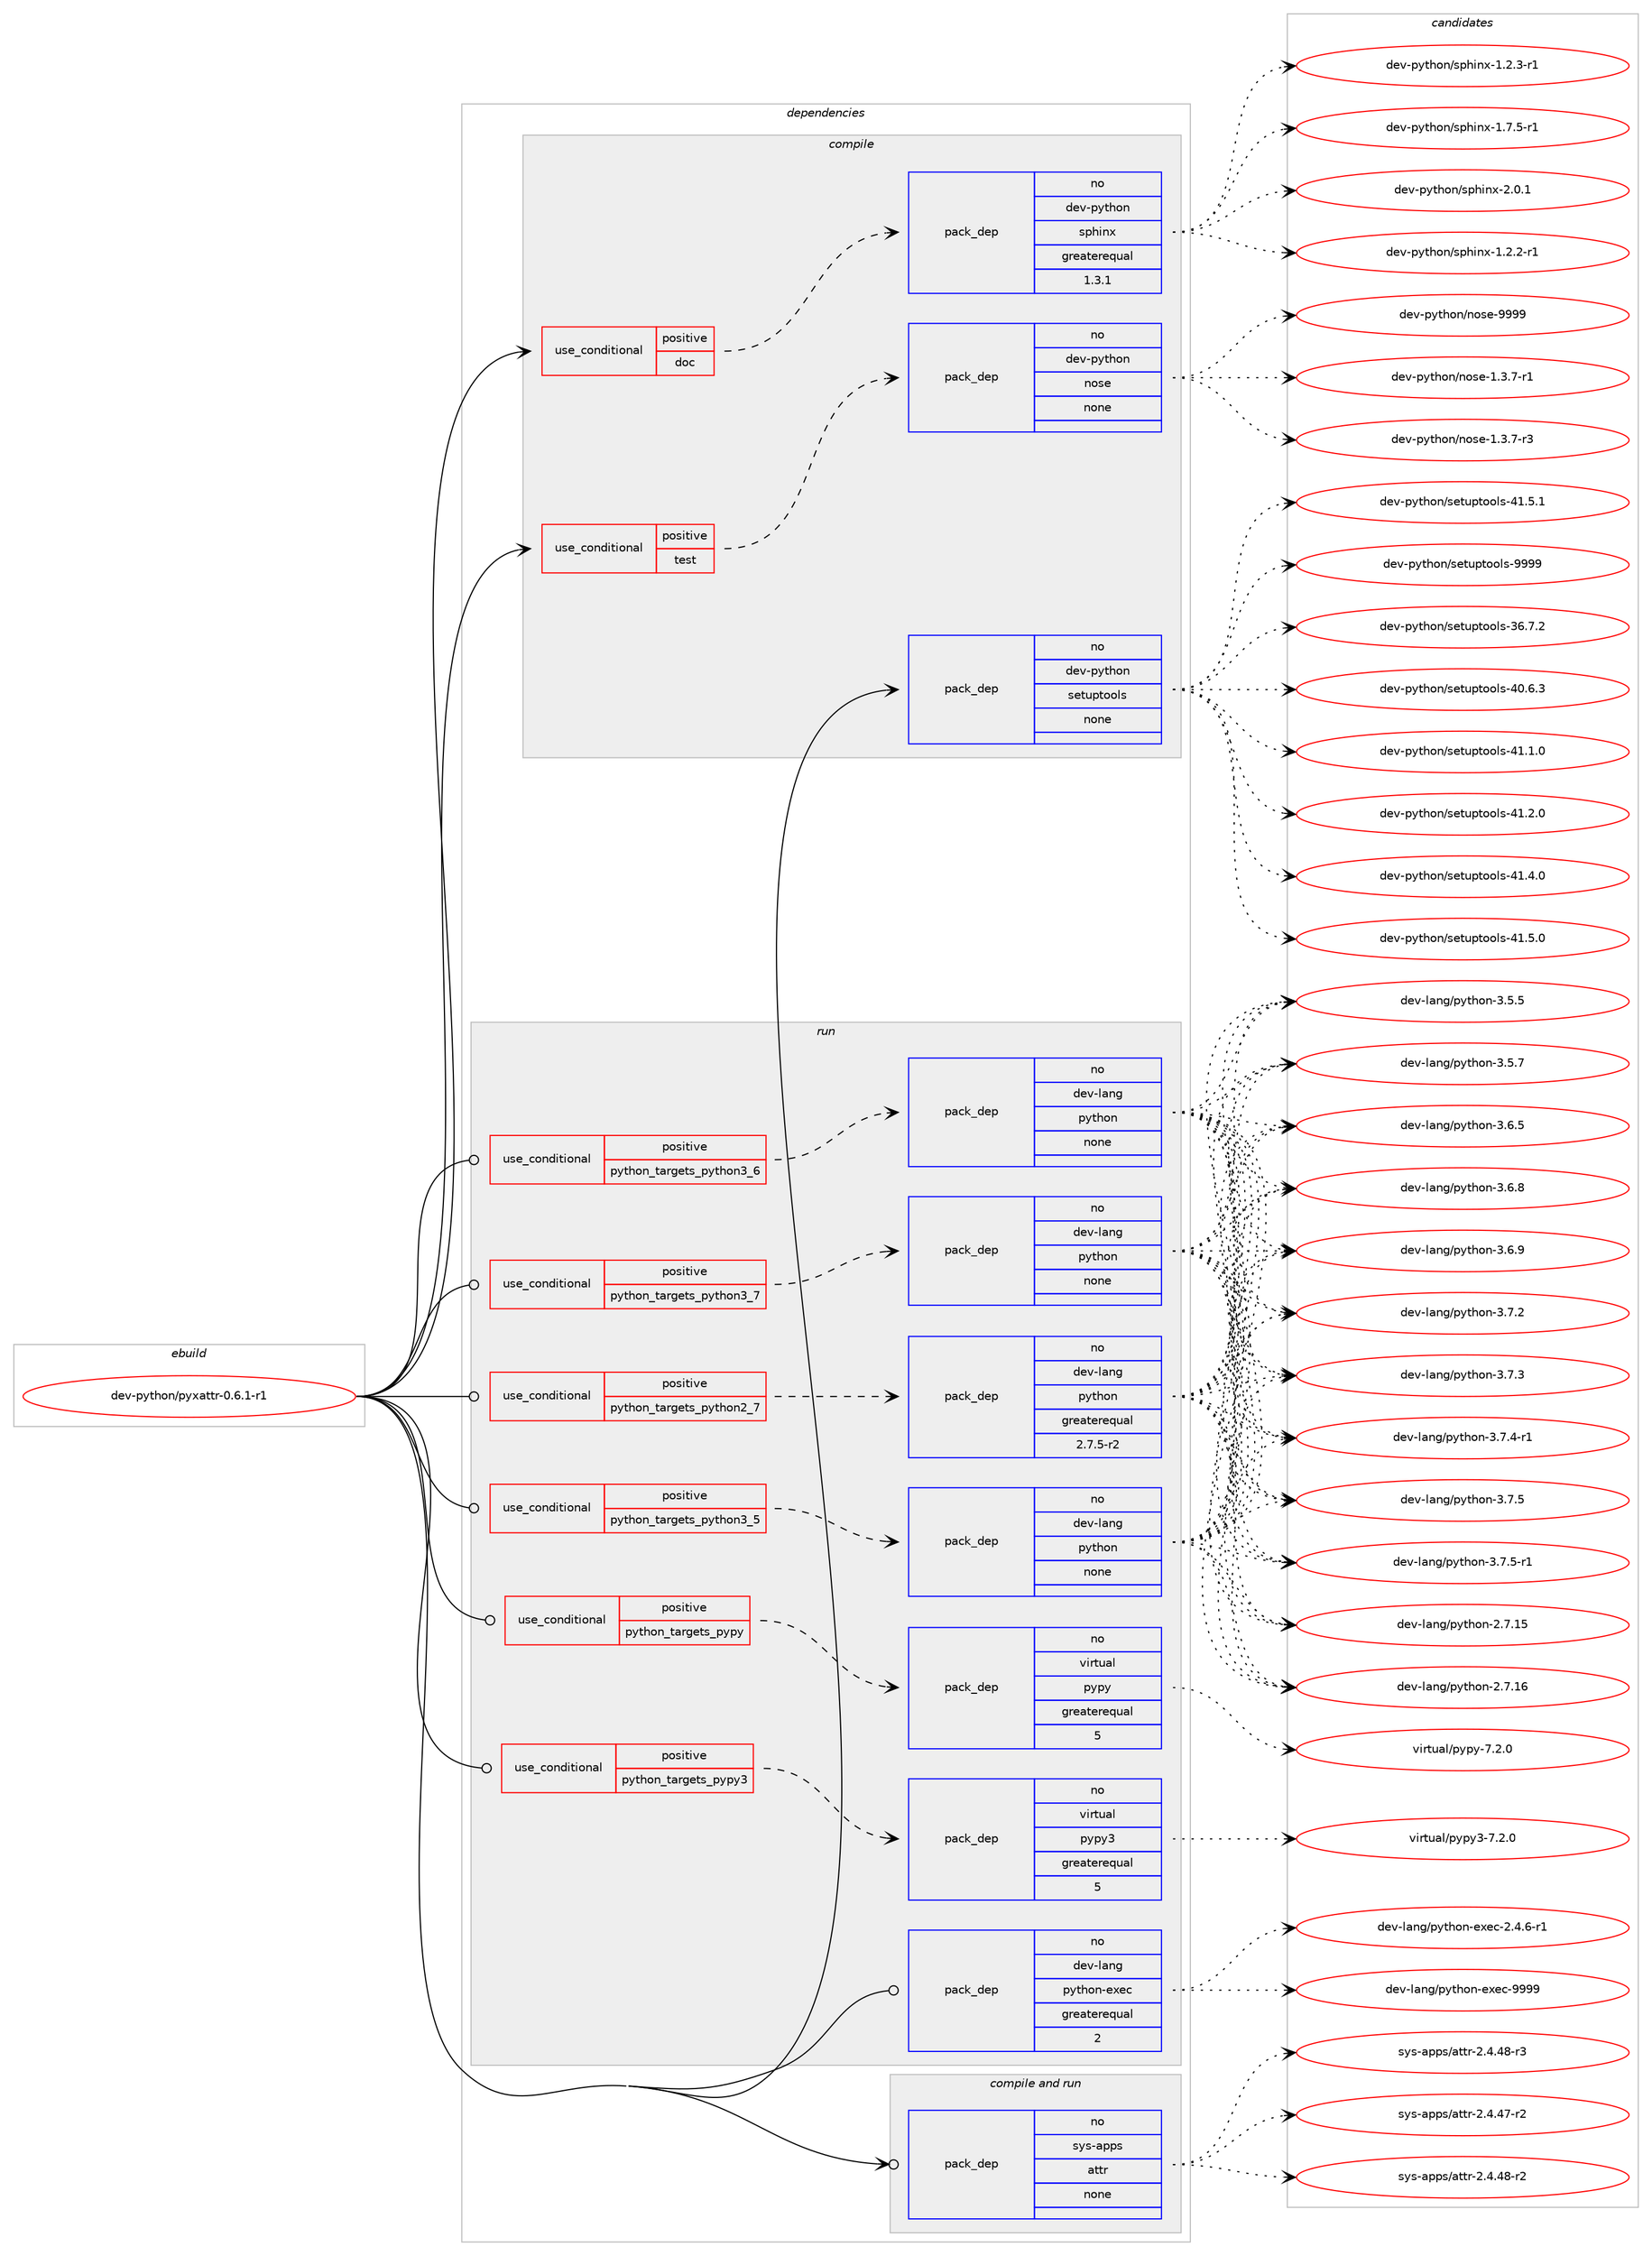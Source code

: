 digraph prolog {

# *************
# Graph options
# *************

newrank=true;
concentrate=true;
compound=true;
graph [rankdir=LR,fontname=Helvetica,fontsize=10,ranksep=1.5];#, ranksep=2.5, nodesep=0.2];
edge  [arrowhead=vee];
node  [fontname=Helvetica,fontsize=10];

# **********
# The ebuild
# **********

subgraph cluster_leftcol {
color=gray;
rank=same;
label=<<i>ebuild</i>>;
id [label="dev-python/pyxattr-0.6.1-r1", color=red, width=4, href="../dev-python/pyxattr-0.6.1-r1.svg"];
}

# ****************
# The dependencies
# ****************

subgraph cluster_midcol {
color=gray;
label=<<i>dependencies</i>>;
subgraph cluster_compile {
fillcolor="#eeeeee";
style=filled;
label=<<i>compile</i>>;
subgraph cond148184 {
dependency633863 [label=<<TABLE BORDER="0" CELLBORDER="1" CELLSPACING="0" CELLPADDING="4"><TR><TD ROWSPAN="3" CELLPADDING="10">use_conditional</TD></TR><TR><TD>positive</TD></TR><TR><TD>doc</TD></TR></TABLE>>, shape=none, color=red];
subgraph pack473801 {
dependency633864 [label=<<TABLE BORDER="0" CELLBORDER="1" CELLSPACING="0" CELLPADDING="4" WIDTH="220"><TR><TD ROWSPAN="6" CELLPADDING="30">pack_dep</TD></TR><TR><TD WIDTH="110">no</TD></TR><TR><TD>dev-python</TD></TR><TR><TD>sphinx</TD></TR><TR><TD>greaterequal</TD></TR><TR><TD>1.3.1</TD></TR></TABLE>>, shape=none, color=blue];
}
dependency633863:e -> dependency633864:w [weight=20,style="dashed",arrowhead="vee"];
}
id:e -> dependency633863:w [weight=20,style="solid",arrowhead="vee"];
subgraph cond148185 {
dependency633865 [label=<<TABLE BORDER="0" CELLBORDER="1" CELLSPACING="0" CELLPADDING="4"><TR><TD ROWSPAN="3" CELLPADDING="10">use_conditional</TD></TR><TR><TD>positive</TD></TR><TR><TD>test</TD></TR></TABLE>>, shape=none, color=red];
subgraph pack473802 {
dependency633866 [label=<<TABLE BORDER="0" CELLBORDER="1" CELLSPACING="0" CELLPADDING="4" WIDTH="220"><TR><TD ROWSPAN="6" CELLPADDING="30">pack_dep</TD></TR><TR><TD WIDTH="110">no</TD></TR><TR><TD>dev-python</TD></TR><TR><TD>nose</TD></TR><TR><TD>none</TD></TR><TR><TD></TD></TR></TABLE>>, shape=none, color=blue];
}
dependency633865:e -> dependency633866:w [weight=20,style="dashed",arrowhead="vee"];
}
id:e -> dependency633865:w [weight=20,style="solid",arrowhead="vee"];
subgraph pack473803 {
dependency633867 [label=<<TABLE BORDER="0" CELLBORDER="1" CELLSPACING="0" CELLPADDING="4" WIDTH="220"><TR><TD ROWSPAN="6" CELLPADDING="30">pack_dep</TD></TR><TR><TD WIDTH="110">no</TD></TR><TR><TD>dev-python</TD></TR><TR><TD>setuptools</TD></TR><TR><TD>none</TD></TR><TR><TD></TD></TR></TABLE>>, shape=none, color=blue];
}
id:e -> dependency633867:w [weight=20,style="solid",arrowhead="vee"];
}
subgraph cluster_compileandrun {
fillcolor="#eeeeee";
style=filled;
label=<<i>compile and run</i>>;
subgraph pack473804 {
dependency633868 [label=<<TABLE BORDER="0" CELLBORDER="1" CELLSPACING="0" CELLPADDING="4" WIDTH="220"><TR><TD ROWSPAN="6" CELLPADDING="30">pack_dep</TD></TR><TR><TD WIDTH="110">no</TD></TR><TR><TD>sys-apps</TD></TR><TR><TD>attr</TD></TR><TR><TD>none</TD></TR><TR><TD></TD></TR></TABLE>>, shape=none, color=blue];
}
id:e -> dependency633868:w [weight=20,style="solid",arrowhead="odotvee"];
}
subgraph cluster_run {
fillcolor="#eeeeee";
style=filled;
label=<<i>run</i>>;
subgraph cond148186 {
dependency633869 [label=<<TABLE BORDER="0" CELLBORDER="1" CELLSPACING="0" CELLPADDING="4"><TR><TD ROWSPAN="3" CELLPADDING="10">use_conditional</TD></TR><TR><TD>positive</TD></TR><TR><TD>python_targets_pypy</TD></TR></TABLE>>, shape=none, color=red];
subgraph pack473805 {
dependency633870 [label=<<TABLE BORDER="0" CELLBORDER="1" CELLSPACING="0" CELLPADDING="4" WIDTH="220"><TR><TD ROWSPAN="6" CELLPADDING="30">pack_dep</TD></TR><TR><TD WIDTH="110">no</TD></TR><TR><TD>virtual</TD></TR><TR><TD>pypy</TD></TR><TR><TD>greaterequal</TD></TR><TR><TD>5</TD></TR></TABLE>>, shape=none, color=blue];
}
dependency633869:e -> dependency633870:w [weight=20,style="dashed",arrowhead="vee"];
}
id:e -> dependency633869:w [weight=20,style="solid",arrowhead="odot"];
subgraph cond148187 {
dependency633871 [label=<<TABLE BORDER="0" CELLBORDER="1" CELLSPACING="0" CELLPADDING="4"><TR><TD ROWSPAN="3" CELLPADDING="10">use_conditional</TD></TR><TR><TD>positive</TD></TR><TR><TD>python_targets_pypy3</TD></TR></TABLE>>, shape=none, color=red];
subgraph pack473806 {
dependency633872 [label=<<TABLE BORDER="0" CELLBORDER="1" CELLSPACING="0" CELLPADDING="4" WIDTH="220"><TR><TD ROWSPAN="6" CELLPADDING="30">pack_dep</TD></TR><TR><TD WIDTH="110">no</TD></TR><TR><TD>virtual</TD></TR><TR><TD>pypy3</TD></TR><TR><TD>greaterequal</TD></TR><TR><TD>5</TD></TR></TABLE>>, shape=none, color=blue];
}
dependency633871:e -> dependency633872:w [weight=20,style="dashed",arrowhead="vee"];
}
id:e -> dependency633871:w [weight=20,style="solid",arrowhead="odot"];
subgraph cond148188 {
dependency633873 [label=<<TABLE BORDER="0" CELLBORDER="1" CELLSPACING="0" CELLPADDING="4"><TR><TD ROWSPAN="3" CELLPADDING="10">use_conditional</TD></TR><TR><TD>positive</TD></TR><TR><TD>python_targets_python2_7</TD></TR></TABLE>>, shape=none, color=red];
subgraph pack473807 {
dependency633874 [label=<<TABLE BORDER="0" CELLBORDER="1" CELLSPACING="0" CELLPADDING="4" WIDTH="220"><TR><TD ROWSPAN="6" CELLPADDING="30">pack_dep</TD></TR><TR><TD WIDTH="110">no</TD></TR><TR><TD>dev-lang</TD></TR><TR><TD>python</TD></TR><TR><TD>greaterequal</TD></TR><TR><TD>2.7.5-r2</TD></TR></TABLE>>, shape=none, color=blue];
}
dependency633873:e -> dependency633874:w [weight=20,style="dashed",arrowhead="vee"];
}
id:e -> dependency633873:w [weight=20,style="solid",arrowhead="odot"];
subgraph cond148189 {
dependency633875 [label=<<TABLE BORDER="0" CELLBORDER="1" CELLSPACING="0" CELLPADDING="4"><TR><TD ROWSPAN="3" CELLPADDING="10">use_conditional</TD></TR><TR><TD>positive</TD></TR><TR><TD>python_targets_python3_5</TD></TR></TABLE>>, shape=none, color=red];
subgraph pack473808 {
dependency633876 [label=<<TABLE BORDER="0" CELLBORDER="1" CELLSPACING="0" CELLPADDING="4" WIDTH="220"><TR><TD ROWSPAN="6" CELLPADDING="30">pack_dep</TD></TR><TR><TD WIDTH="110">no</TD></TR><TR><TD>dev-lang</TD></TR><TR><TD>python</TD></TR><TR><TD>none</TD></TR><TR><TD></TD></TR></TABLE>>, shape=none, color=blue];
}
dependency633875:e -> dependency633876:w [weight=20,style="dashed",arrowhead="vee"];
}
id:e -> dependency633875:w [weight=20,style="solid",arrowhead="odot"];
subgraph cond148190 {
dependency633877 [label=<<TABLE BORDER="0" CELLBORDER="1" CELLSPACING="0" CELLPADDING="4"><TR><TD ROWSPAN="3" CELLPADDING="10">use_conditional</TD></TR><TR><TD>positive</TD></TR><TR><TD>python_targets_python3_6</TD></TR></TABLE>>, shape=none, color=red];
subgraph pack473809 {
dependency633878 [label=<<TABLE BORDER="0" CELLBORDER="1" CELLSPACING="0" CELLPADDING="4" WIDTH="220"><TR><TD ROWSPAN="6" CELLPADDING="30">pack_dep</TD></TR><TR><TD WIDTH="110">no</TD></TR><TR><TD>dev-lang</TD></TR><TR><TD>python</TD></TR><TR><TD>none</TD></TR><TR><TD></TD></TR></TABLE>>, shape=none, color=blue];
}
dependency633877:e -> dependency633878:w [weight=20,style="dashed",arrowhead="vee"];
}
id:e -> dependency633877:w [weight=20,style="solid",arrowhead="odot"];
subgraph cond148191 {
dependency633879 [label=<<TABLE BORDER="0" CELLBORDER="1" CELLSPACING="0" CELLPADDING="4"><TR><TD ROWSPAN="3" CELLPADDING="10">use_conditional</TD></TR><TR><TD>positive</TD></TR><TR><TD>python_targets_python3_7</TD></TR></TABLE>>, shape=none, color=red];
subgraph pack473810 {
dependency633880 [label=<<TABLE BORDER="0" CELLBORDER="1" CELLSPACING="0" CELLPADDING="4" WIDTH="220"><TR><TD ROWSPAN="6" CELLPADDING="30">pack_dep</TD></TR><TR><TD WIDTH="110">no</TD></TR><TR><TD>dev-lang</TD></TR><TR><TD>python</TD></TR><TR><TD>none</TD></TR><TR><TD></TD></TR></TABLE>>, shape=none, color=blue];
}
dependency633879:e -> dependency633880:w [weight=20,style="dashed",arrowhead="vee"];
}
id:e -> dependency633879:w [weight=20,style="solid",arrowhead="odot"];
subgraph pack473811 {
dependency633881 [label=<<TABLE BORDER="0" CELLBORDER="1" CELLSPACING="0" CELLPADDING="4" WIDTH="220"><TR><TD ROWSPAN="6" CELLPADDING="30">pack_dep</TD></TR><TR><TD WIDTH="110">no</TD></TR><TR><TD>dev-lang</TD></TR><TR><TD>python-exec</TD></TR><TR><TD>greaterequal</TD></TR><TR><TD>2</TD></TR></TABLE>>, shape=none, color=blue];
}
id:e -> dependency633881:w [weight=20,style="solid",arrowhead="odot"];
}
}

# **************
# The candidates
# **************

subgraph cluster_choices {
rank=same;
color=gray;
label=<<i>candidates</i>>;

subgraph choice473801 {
color=black;
nodesep=1;
choice10010111845112121116104111110471151121041051101204549465046504511449 [label="dev-python/sphinx-1.2.2-r1", color=red, width=4,href="../dev-python/sphinx-1.2.2-r1.svg"];
choice10010111845112121116104111110471151121041051101204549465046514511449 [label="dev-python/sphinx-1.2.3-r1", color=red, width=4,href="../dev-python/sphinx-1.2.3-r1.svg"];
choice10010111845112121116104111110471151121041051101204549465546534511449 [label="dev-python/sphinx-1.7.5-r1", color=red, width=4,href="../dev-python/sphinx-1.7.5-r1.svg"];
choice1001011184511212111610411111047115112104105110120455046484649 [label="dev-python/sphinx-2.0.1", color=red, width=4,href="../dev-python/sphinx-2.0.1.svg"];
dependency633864:e -> choice10010111845112121116104111110471151121041051101204549465046504511449:w [style=dotted,weight="100"];
dependency633864:e -> choice10010111845112121116104111110471151121041051101204549465046514511449:w [style=dotted,weight="100"];
dependency633864:e -> choice10010111845112121116104111110471151121041051101204549465546534511449:w [style=dotted,weight="100"];
dependency633864:e -> choice1001011184511212111610411111047115112104105110120455046484649:w [style=dotted,weight="100"];
}
subgraph choice473802 {
color=black;
nodesep=1;
choice10010111845112121116104111110471101111151014549465146554511449 [label="dev-python/nose-1.3.7-r1", color=red, width=4,href="../dev-python/nose-1.3.7-r1.svg"];
choice10010111845112121116104111110471101111151014549465146554511451 [label="dev-python/nose-1.3.7-r3", color=red, width=4,href="../dev-python/nose-1.3.7-r3.svg"];
choice10010111845112121116104111110471101111151014557575757 [label="dev-python/nose-9999", color=red, width=4,href="../dev-python/nose-9999.svg"];
dependency633866:e -> choice10010111845112121116104111110471101111151014549465146554511449:w [style=dotted,weight="100"];
dependency633866:e -> choice10010111845112121116104111110471101111151014549465146554511451:w [style=dotted,weight="100"];
dependency633866:e -> choice10010111845112121116104111110471101111151014557575757:w [style=dotted,weight="100"];
}
subgraph choice473803 {
color=black;
nodesep=1;
choice100101118451121211161041111104711510111611711211611111110811545515446554650 [label="dev-python/setuptools-36.7.2", color=red, width=4,href="../dev-python/setuptools-36.7.2.svg"];
choice100101118451121211161041111104711510111611711211611111110811545524846544651 [label="dev-python/setuptools-40.6.3", color=red, width=4,href="../dev-python/setuptools-40.6.3.svg"];
choice100101118451121211161041111104711510111611711211611111110811545524946494648 [label="dev-python/setuptools-41.1.0", color=red, width=4,href="../dev-python/setuptools-41.1.0.svg"];
choice100101118451121211161041111104711510111611711211611111110811545524946504648 [label="dev-python/setuptools-41.2.0", color=red, width=4,href="../dev-python/setuptools-41.2.0.svg"];
choice100101118451121211161041111104711510111611711211611111110811545524946524648 [label="dev-python/setuptools-41.4.0", color=red, width=4,href="../dev-python/setuptools-41.4.0.svg"];
choice100101118451121211161041111104711510111611711211611111110811545524946534648 [label="dev-python/setuptools-41.5.0", color=red, width=4,href="../dev-python/setuptools-41.5.0.svg"];
choice100101118451121211161041111104711510111611711211611111110811545524946534649 [label="dev-python/setuptools-41.5.1", color=red, width=4,href="../dev-python/setuptools-41.5.1.svg"];
choice10010111845112121116104111110471151011161171121161111111081154557575757 [label="dev-python/setuptools-9999", color=red, width=4,href="../dev-python/setuptools-9999.svg"];
dependency633867:e -> choice100101118451121211161041111104711510111611711211611111110811545515446554650:w [style=dotted,weight="100"];
dependency633867:e -> choice100101118451121211161041111104711510111611711211611111110811545524846544651:w [style=dotted,weight="100"];
dependency633867:e -> choice100101118451121211161041111104711510111611711211611111110811545524946494648:w [style=dotted,weight="100"];
dependency633867:e -> choice100101118451121211161041111104711510111611711211611111110811545524946504648:w [style=dotted,weight="100"];
dependency633867:e -> choice100101118451121211161041111104711510111611711211611111110811545524946524648:w [style=dotted,weight="100"];
dependency633867:e -> choice100101118451121211161041111104711510111611711211611111110811545524946534648:w [style=dotted,weight="100"];
dependency633867:e -> choice100101118451121211161041111104711510111611711211611111110811545524946534649:w [style=dotted,weight="100"];
dependency633867:e -> choice10010111845112121116104111110471151011161171121161111111081154557575757:w [style=dotted,weight="100"];
}
subgraph choice473804 {
color=black;
nodesep=1;
choice11512111545971121121154797116116114455046524652554511450 [label="sys-apps/attr-2.4.47-r2", color=red, width=4,href="../sys-apps/attr-2.4.47-r2.svg"];
choice11512111545971121121154797116116114455046524652564511450 [label="sys-apps/attr-2.4.48-r2", color=red, width=4,href="../sys-apps/attr-2.4.48-r2.svg"];
choice11512111545971121121154797116116114455046524652564511451 [label="sys-apps/attr-2.4.48-r3", color=red, width=4,href="../sys-apps/attr-2.4.48-r3.svg"];
dependency633868:e -> choice11512111545971121121154797116116114455046524652554511450:w [style=dotted,weight="100"];
dependency633868:e -> choice11512111545971121121154797116116114455046524652564511450:w [style=dotted,weight="100"];
dependency633868:e -> choice11512111545971121121154797116116114455046524652564511451:w [style=dotted,weight="100"];
}
subgraph choice473805 {
color=black;
nodesep=1;
choice1181051141161179710847112121112121455546504648 [label="virtual/pypy-7.2.0", color=red, width=4,href="../virtual/pypy-7.2.0.svg"];
dependency633870:e -> choice1181051141161179710847112121112121455546504648:w [style=dotted,weight="100"];
}
subgraph choice473806 {
color=black;
nodesep=1;
choice118105114116117971084711212111212151455546504648 [label="virtual/pypy3-7.2.0", color=red, width=4,href="../virtual/pypy3-7.2.0.svg"];
dependency633872:e -> choice118105114116117971084711212111212151455546504648:w [style=dotted,weight="100"];
}
subgraph choice473807 {
color=black;
nodesep=1;
choice10010111845108971101034711212111610411111045504655464953 [label="dev-lang/python-2.7.15", color=red, width=4,href="../dev-lang/python-2.7.15.svg"];
choice10010111845108971101034711212111610411111045504655464954 [label="dev-lang/python-2.7.16", color=red, width=4,href="../dev-lang/python-2.7.16.svg"];
choice100101118451089711010347112121116104111110455146534653 [label="dev-lang/python-3.5.5", color=red, width=4,href="../dev-lang/python-3.5.5.svg"];
choice100101118451089711010347112121116104111110455146534655 [label="dev-lang/python-3.5.7", color=red, width=4,href="../dev-lang/python-3.5.7.svg"];
choice100101118451089711010347112121116104111110455146544653 [label="dev-lang/python-3.6.5", color=red, width=4,href="../dev-lang/python-3.6.5.svg"];
choice100101118451089711010347112121116104111110455146544656 [label="dev-lang/python-3.6.8", color=red, width=4,href="../dev-lang/python-3.6.8.svg"];
choice100101118451089711010347112121116104111110455146544657 [label="dev-lang/python-3.6.9", color=red, width=4,href="../dev-lang/python-3.6.9.svg"];
choice100101118451089711010347112121116104111110455146554650 [label="dev-lang/python-3.7.2", color=red, width=4,href="../dev-lang/python-3.7.2.svg"];
choice100101118451089711010347112121116104111110455146554651 [label="dev-lang/python-3.7.3", color=red, width=4,href="../dev-lang/python-3.7.3.svg"];
choice1001011184510897110103471121211161041111104551465546524511449 [label="dev-lang/python-3.7.4-r1", color=red, width=4,href="../dev-lang/python-3.7.4-r1.svg"];
choice100101118451089711010347112121116104111110455146554653 [label="dev-lang/python-3.7.5", color=red, width=4,href="../dev-lang/python-3.7.5.svg"];
choice1001011184510897110103471121211161041111104551465546534511449 [label="dev-lang/python-3.7.5-r1", color=red, width=4,href="../dev-lang/python-3.7.5-r1.svg"];
dependency633874:e -> choice10010111845108971101034711212111610411111045504655464953:w [style=dotted,weight="100"];
dependency633874:e -> choice10010111845108971101034711212111610411111045504655464954:w [style=dotted,weight="100"];
dependency633874:e -> choice100101118451089711010347112121116104111110455146534653:w [style=dotted,weight="100"];
dependency633874:e -> choice100101118451089711010347112121116104111110455146534655:w [style=dotted,weight="100"];
dependency633874:e -> choice100101118451089711010347112121116104111110455146544653:w [style=dotted,weight="100"];
dependency633874:e -> choice100101118451089711010347112121116104111110455146544656:w [style=dotted,weight="100"];
dependency633874:e -> choice100101118451089711010347112121116104111110455146544657:w [style=dotted,weight="100"];
dependency633874:e -> choice100101118451089711010347112121116104111110455146554650:w [style=dotted,weight="100"];
dependency633874:e -> choice100101118451089711010347112121116104111110455146554651:w [style=dotted,weight="100"];
dependency633874:e -> choice1001011184510897110103471121211161041111104551465546524511449:w [style=dotted,weight="100"];
dependency633874:e -> choice100101118451089711010347112121116104111110455146554653:w [style=dotted,weight="100"];
dependency633874:e -> choice1001011184510897110103471121211161041111104551465546534511449:w [style=dotted,weight="100"];
}
subgraph choice473808 {
color=black;
nodesep=1;
choice10010111845108971101034711212111610411111045504655464953 [label="dev-lang/python-2.7.15", color=red, width=4,href="../dev-lang/python-2.7.15.svg"];
choice10010111845108971101034711212111610411111045504655464954 [label="dev-lang/python-2.7.16", color=red, width=4,href="../dev-lang/python-2.7.16.svg"];
choice100101118451089711010347112121116104111110455146534653 [label="dev-lang/python-3.5.5", color=red, width=4,href="../dev-lang/python-3.5.5.svg"];
choice100101118451089711010347112121116104111110455146534655 [label="dev-lang/python-3.5.7", color=red, width=4,href="../dev-lang/python-3.5.7.svg"];
choice100101118451089711010347112121116104111110455146544653 [label="dev-lang/python-3.6.5", color=red, width=4,href="../dev-lang/python-3.6.5.svg"];
choice100101118451089711010347112121116104111110455146544656 [label="dev-lang/python-3.6.8", color=red, width=4,href="../dev-lang/python-3.6.8.svg"];
choice100101118451089711010347112121116104111110455146544657 [label="dev-lang/python-3.6.9", color=red, width=4,href="../dev-lang/python-3.6.9.svg"];
choice100101118451089711010347112121116104111110455146554650 [label="dev-lang/python-3.7.2", color=red, width=4,href="../dev-lang/python-3.7.2.svg"];
choice100101118451089711010347112121116104111110455146554651 [label="dev-lang/python-3.7.3", color=red, width=4,href="../dev-lang/python-3.7.3.svg"];
choice1001011184510897110103471121211161041111104551465546524511449 [label="dev-lang/python-3.7.4-r1", color=red, width=4,href="../dev-lang/python-3.7.4-r1.svg"];
choice100101118451089711010347112121116104111110455146554653 [label="dev-lang/python-3.7.5", color=red, width=4,href="../dev-lang/python-3.7.5.svg"];
choice1001011184510897110103471121211161041111104551465546534511449 [label="dev-lang/python-3.7.5-r1", color=red, width=4,href="../dev-lang/python-3.7.5-r1.svg"];
dependency633876:e -> choice10010111845108971101034711212111610411111045504655464953:w [style=dotted,weight="100"];
dependency633876:e -> choice10010111845108971101034711212111610411111045504655464954:w [style=dotted,weight="100"];
dependency633876:e -> choice100101118451089711010347112121116104111110455146534653:w [style=dotted,weight="100"];
dependency633876:e -> choice100101118451089711010347112121116104111110455146534655:w [style=dotted,weight="100"];
dependency633876:e -> choice100101118451089711010347112121116104111110455146544653:w [style=dotted,weight="100"];
dependency633876:e -> choice100101118451089711010347112121116104111110455146544656:w [style=dotted,weight="100"];
dependency633876:e -> choice100101118451089711010347112121116104111110455146544657:w [style=dotted,weight="100"];
dependency633876:e -> choice100101118451089711010347112121116104111110455146554650:w [style=dotted,weight="100"];
dependency633876:e -> choice100101118451089711010347112121116104111110455146554651:w [style=dotted,weight="100"];
dependency633876:e -> choice1001011184510897110103471121211161041111104551465546524511449:w [style=dotted,weight="100"];
dependency633876:e -> choice100101118451089711010347112121116104111110455146554653:w [style=dotted,weight="100"];
dependency633876:e -> choice1001011184510897110103471121211161041111104551465546534511449:w [style=dotted,weight="100"];
}
subgraph choice473809 {
color=black;
nodesep=1;
choice10010111845108971101034711212111610411111045504655464953 [label="dev-lang/python-2.7.15", color=red, width=4,href="../dev-lang/python-2.7.15.svg"];
choice10010111845108971101034711212111610411111045504655464954 [label="dev-lang/python-2.7.16", color=red, width=4,href="../dev-lang/python-2.7.16.svg"];
choice100101118451089711010347112121116104111110455146534653 [label="dev-lang/python-3.5.5", color=red, width=4,href="../dev-lang/python-3.5.5.svg"];
choice100101118451089711010347112121116104111110455146534655 [label="dev-lang/python-3.5.7", color=red, width=4,href="../dev-lang/python-3.5.7.svg"];
choice100101118451089711010347112121116104111110455146544653 [label="dev-lang/python-3.6.5", color=red, width=4,href="../dev-lang/python-3.6.5.svg"];
choice100101118451089711010347112121116104111110455146544656 [label="dev-lang/python-3.6.8", color=red, width=4,href="../dev-lang/python-3.6.8.svg"];
choice100101118451089711010347112121116104111110455146544657 [label="dev-lang/python-3.6.9", color=red, width=4,href="../dev-lang/python-3.6.9.svg"];
choice100101118451089711010347112121116104111110455146554650 [label="dev-lang/python-3.7.2", color=red, width=4,href="../dev-lang/python-3.7.2.svg"];
choice100101118451089711010347112121116104111110455146554651 [label="dev-lang/python-3.7.3", color=red, width=4,href="../dev-lang/python-3.7.3.svg"];
choice1001011184510897110103471121211161041111104551465546524511449 [label="dev-lang/python-3.7.4-r1", color=red, width=4,href="../dev-lang/python-3.7.4-r1.svg"];
choice100101118451089711010347112121116104111110455146554653 [label="dev-lang/python-3.7.5", color=red, width=4,href="../dev-lang/python-3.7.5.svg"];
choice1001011184510897110103471121211161041111104551465546534511449 [label="dev-lang/python-3.7.5-r1", color=red, width=4,href="../dev-lang/python-3.7.5-r1.svg"];
dependency633878:e -> choice10010111845108971101034711212111610411111045504655464953:w [style=dotted,weight="100"];
dependency633878:e -> choice10010111845108971101034711212111610411111045504655464954:w [style=dotted,weight="100"];
dependency633878:e -> choice100101118451089711010347112121116104111110455146534653:w [style=dotted,weight="100"];
dependency633878:e -> choice100101118451089711010347112121116104111110455146534655:w [style=dotted,weight="100"];
dependency633878:e -> choice100101118451089711010347112121116104111110455146544653:w [style=dotted,weight="100"];
dependency633878:e -> choice100101118451089711010347112121116104111110455146544656:w [style=dotted,weight="100"];
dependency633878:e -> choice100101118451089711010347112121116104111110455146544657:w [style=dotted,weight="100"];
dependency633878:e -> choice100101118451089711010347112121116104111110455146554650:w [style=dotted,weight="100"];
dependency633878:e -> choice100101118451089711010347112121116104111110455146554651:w [style=dotted,weight="100"];
dependency633878:e -> choice1001011184510897110103471121211161041111104551465546524511449:w [style=dotted,weight="100"];
dependency633878:e -> choice100101118451089711010347112121116104111110455146554653:w [style=dotted,weight="100"];
dependency633878:e -> choice1001011184510897110103471121211161041111104551465546534511449:w [style=dotted,weight="100"];
}
subgraph choice473810 {
color=black;
nodesep=1;
choice10010111845108971101034711212111610411111045504655464953 [label="dev-lang/python-2.7.15", color=red, width=4,href="../dev-lang/python-2.7.15.svg"];
choice10010111845108971101034711212111610411111045504655464954 [label="dev-lang/python-2.7.16", color=red, width=4,href="../dev-lang/python-2.7.16.svg"];
choice100101118451089711010347112121116104111110455146534653 [label="dev-lang/python-3.5.5", color=red, width=4,href="../dev-lang/python-3.5.5.svg"];
choice100101118451089711010347112121116104111110455146534655 [label="dev-lang/python-3.5.7", color=red, width=4,href="../dev-lang/python-3.5.7.svg"];
choice100101118451089711010347112121116104111110455146544653 [label="dev-lang/python-3.6.5", color=red, width=4,href="../dev-lang/python-3.6.5.svg"];
choice100101118451089711010347112121116104111110455146544656 [label="dev-lang/python-3.6.8", color=red, width=4,href="../dev-lang/python-3.6.8.svg"];
choice100101118451089711010347112121116104111110455146544657 [label="dev-lang/python-3.6.9", color=red, width=4,href="../dev-lang/python-3.6.9.svg"];
choice100101118451089711010347112121116104111110455146554650 [label="dev-lang/python-3.7.2", color=red, width=4,href="../dev-lang/python-3.7.2.svg"];
choice100101118451089711010347112121116104111110455146554651 [label="dev-lang/python-3.7.3", color=red, width=4,href="../dev-lang/python-3.7.3.svg"];
choice1001011184510897110103471121211161041111104551465546524511449 [label="dev-lang/python-3.7.4-r1", color=red, width=4,href="../dev-lang/python-3.7.4-r1.svg"];
choice100101118451089711010347112121116104111110455146554653 [label="dev-lang/python-3.7.5", color=red, width=4,href="../dev-lang/python-3.7.5.svg"];
choice1001011184510897110103471121211161041111104551465546534511449 [label="dev-lang/python-3.7.5-r1", color=red, width=4,href="../dev-lang/python-3.7.5-r1.svg"];
dependency633880:e -> choice10010111845108971101034711212111610411111045504655464953:w [style=dotted,weight="100"];
dependency633880:e -> choice10010111845108971101034711212111610411111045504655464954:w [style=dotted,weight="100"];
dependency633880:e -> choice100101118451089711010347112121116104111110455146534653:w [style=dotted,weight="100"];
dependency633880:e -> choice100101118451089711010347112121116104111110455146534655:w [style=dotted,weight="100"];
dependency633880:e -> choice100101118451089711010347112121116104111110455146544653:w [style=dotted,weight="100"];
dependency633880:e -> choice100101118451089711010347112121116104111110455146544656:w [style=dotted,weight="100"];
dependency633880:e -> choice100101118451089711010347112121116104111110455146544657:w [style=dotted,weight="100"];
dependency633880:e -> choice100101118451089711010347112121116104111110455146554650:w [style=dotted,weight="100"];
dependency633880:e -> choice100101118451089711010347112121116104111110455146554651:w [style=dotted,weight="100"];
dependency633880:e -> choice1001011184510897110103471121211161041111104551465546524511449:w [style=dotted,weight="100"];
dependency633880:e -> choice100101118451089711010347112121116104111110455146554653:w [style=dotted,weight="100"];
dependency633880:e -> choice1001011184510897110103471121211161041111104551465546534511449:w [style=dotted,weight="100"];
}
subgraph choice473811 {
color=black;
nodesep=1;
choice10010111845108971101034711212111610411111045101120101994550465246544511449 [label="dev-lang/python-exec-2.4.6-r1", color=red, width=4,href="../dev-lang/python-exec-2.4.6-r1.svg"];
choice10010111845108971101034711212111610411111045101120101994557575757 [label="dev-lang/python-exec-9999", color=red, width=4,href="../dev-lang/python-exec-9999.svg"];
dependency633881:e -> choice10010111845108971101034711212111610411111045101120101994550465246544511449:w [style=dotted,weight="100"];
dependency633881:e -> choice10010111845108971101034711212111610411111045101120101994557575757:w [style=dotted,weight="100"];
}
}

}
